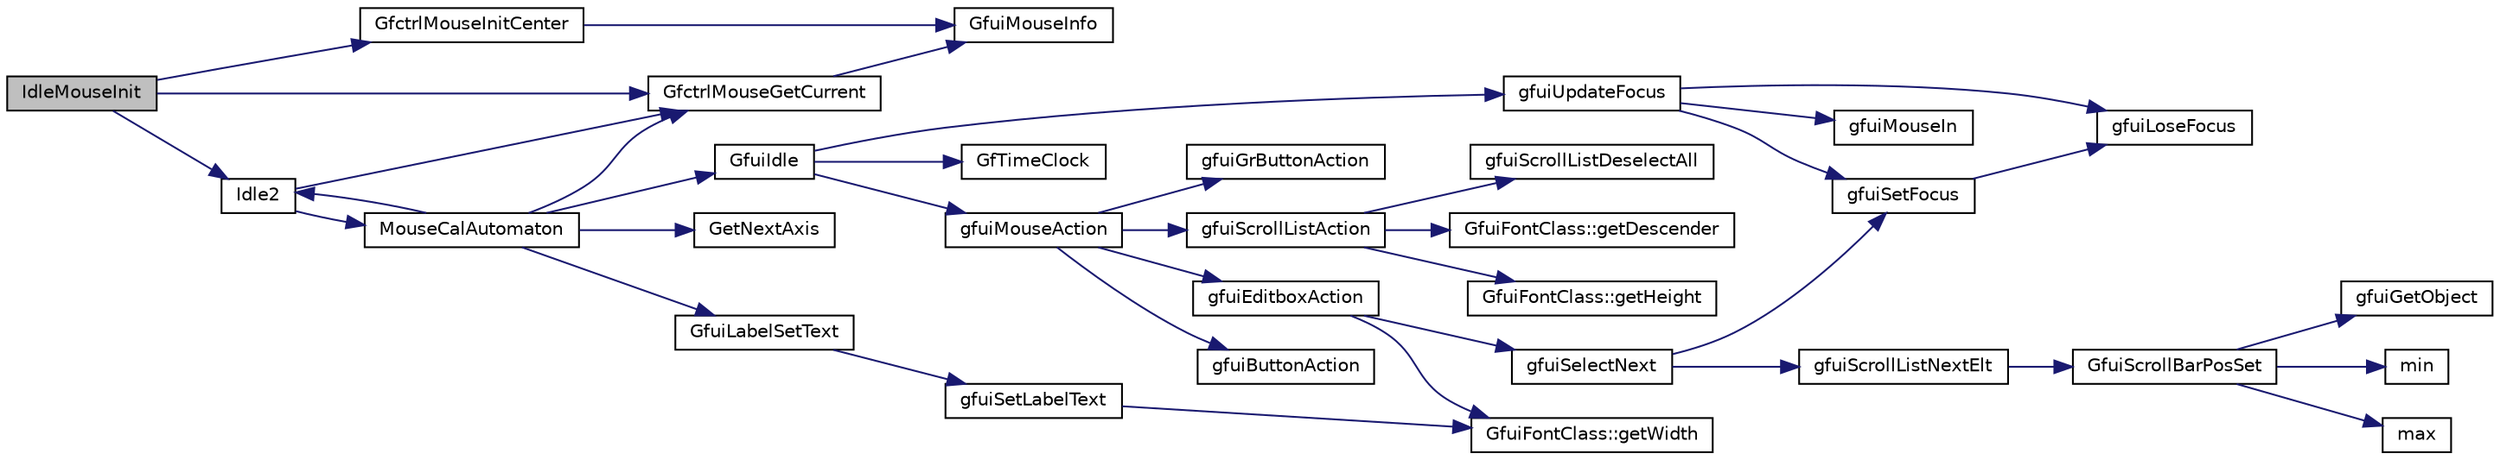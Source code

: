 digraph "IdleMouseInit"
{
  edge [fontname="Helvetica",fontsize="10",labelfontname="Helvetica",labelfontsize="10"];
  node [fontname="Helvetica",fontsize="10",shape=record];
  rankdir="LR";
  Node1 [label="IdleMouseInit",height=0.2,width=0.4,color="black", fillcolor="grey75", style="filled", fontcolor="black"];
  Node1 -> Node2 [color="midnightblue",fontsize="10",style="solid",fontname="Helvetica"];
  Node2 [label="GfctrlMouseGetCurrent",height=0.2,width=0.4,color="black", fillcolor="white", style="filled",URL="$group__ctrl.html#ga1d62005829c884e380b1ee201239ddc6",tooltip="Get the mouse current values. "];
  Node2 -> Node3 [color="midnightblue",fontsize="10",style="solid",fontname="Helvetica"];
  Node3 [label="GfuiMouseInfo",height=0.2,width=0.4,color="black", fillcolor="white", style="filled",URL="$group__gui.html#ga742f49d4d38c9d557fac937240f6ee75",tooltip="Get the mouse information (position and buttons) "];
  Node1 -> Node4 [color="midnightblue",fontsize="10",style="solid",fontname="Helvetica"];
  Node4 [label="GfctrlMouseInitCenter",height=0.2,width=0.4,color="black", fillcolor="white", style="filled",URL="$group__ctrl.html#gad5a55fde0e50ffa232a202ec252eaf66",tooltip="Get the reference position. "];
  Node4 -> Node3 [color="midnightblue",fontsize="10",style="solid",fontname="Helvetica"];
  Node1 -> Node5 [color="midnightblue",fontsize="10",style="solid",fontname="Helvetica"];
  Node5 [label="Idle2",height=0.2,width=0.4,color="black", fillcolor="white", style="filled",URL="$mouseconfig_8cpp.html#ac61d44ce92cd092f4eb4c334106e7ade"];
  Node5 -> Node2 [color="midnightblue",fontsize="10",style="solid",fontname="Helvetica"];
  Node5 -> Node6 [color="midnightblue",fontsize="10",style="solid",fontname="Helvetica"];
  Node6 [label="MouseCalAutomaton",height=0.2,width=0.4,color="black", fillcolor="white", style="filled",URL="$mouseconfig_8cpp.html#adc1fad5a7fd42ef5f453f0f618acc96a"];
  Node6 -> Node2 [color="midnightblue",fontsize="10",style="solid",fontname="Helvetica"];
  Node6 -> Node7 [color="midnightblue",fontsize="10",style="solid",fontname="Helvetica"];
  Node7 [label="GetNextAxis",height=0.2,width=0.4,color="black", fillcolor="white", style="filled",URL="$mouseconfig_8cpp.html#a9458515be7e07e6f5482f23b143186ab"];
  Node6 -> Node8 [color="midnightblue",fontsize="10",style="solid",fontname="Helvetica"];
  Node8 [label="GfuiLabelSetText",height=0.2,width=0.4,color="black", fillcolor="white", style="filled",URL="$group__gui.html#ga14f9a31e80f932a65f5bee3dec5a74af",tooltip="Change the text of a label. "];
  Node8 -> Node9 [color="midnightblue",fontsize="10",style="solid",fontname="Helvetica"];
  Node9 [label="gfuiSetLabelText",height=0.2,width=0.4,color="black", fillcolor="white", style="filled",URL="$guilabel_8cpp.html#aa1397d5315db5e38136962ab4f9a715b"];
  Node9 -> Node10 [color="midnightblue",fontsize="10",style="solid",fontname="Helvetica"];
  Node10 [label="GfuiFontClass::getWidth",height=0.2,width=0.4,color="black", fillcolor="white", style="filled",URL="$class_gfui_font_class.html#a96fb79e144b166ac018613a77795b7d0"];
  Node6 -> Node5 [color="midnightblue",fontsize="10",style="solid",fontname="Helvetica"];
  Node6 -> Node11 [color="midnightblue",fontsize="10",style="solid",fontname="Helvetica"];
  Node11 [label="GfuiIdle",height=0.2,width=0.4,color="black", fillcolor="white", style="filled",URL="$group__gui.html#ga37075d79253ce8fdfeb115c187cd1108",tooltip="Idle function for the GUI to be called during Idle loop of glut. "];
  Node11 -> Node12 [color="midnightblue",fontsize="10",style="solid",fontname="Helvetica"];
  Node12 [label="GfTimeClock",height=0.2,width=0.4,color="black", fillcolor="white", style="filled",URL="$os_8cpp.html#aa735d1d80d0c5f9b180b077193f32c3b",tooltip="Get the time in seconds. "];
  Node11 -> Node13 [color="midnightblue",fontsize="10",style="solid",fontname="Helvetica"];
  Node13 [label="gfuiUpdateFocus",height=0.2,width=0.4,color="black", fillcolor="white", style="filled",URL="$gui_8h.html#ad0ee648d27adf739342e6f8c351d535c"];
  Node13 -> Node14 [color="midnightblue",fontsize="10",style="solid",fontname="Helvetica"];
  Node14 [label="gfuiMouseIn",height=0.2,width=0.4,color="black", fillcolor="white", style="filled",URL="$guiobject_8cpp.html#ad50c175636e40eea115ee1a2eed30f27"];
  Node13 -> Node15 [color="midnightblue",fontsize="10",style="solid",fontname="Helvetica"];
  Node15 [label="gfuiLoseFocus",height=0.2,width=0.4,color="black", fillcolor="white", style="filled",URL="$guiobject_8cpp.html#aa0d7dd7b8f3d0a46e8ab2dbf065a4883"];
  Node13 -> Node16 [color="midnightblue",fontsize="10",style="solid",fontname="Helvetica"];
  Node16 [label="gfuiSetFocus",height=0.2,width=0.4,color="black", fillcolor="white", style="filled",URL="$guiobject_8cpp.html#ac468a6961dd70cef1876c627cd49d848"];
  Node16 -> Node15 [color="midnightblue",fontsize="10",style="solid",fontname="Helvetica"];
  Node11 -> Node17 [color="midnightblue",fontsize="10",style="solid",fontname="Helvetica"];
  Node17 [label="gfuiMouseAction",height=0.2,width=0.4,color="black", fillcolor="white", style="filled",URL="$gui_8h.html#a5de9cfcd87c95cb51a4c11ba331dff32"];
  Node17 -> Node18 [color="midnightblue",fontsize="10",style="solid",fontname="Helvetica"];
  Node18 [label="gfuiButtonAction",height=0.2,width=0.4,color="black", fillcolor="white", style="filled",URL="$gui_8h.html#acbff699f340f518cee9cf0a46ef04d9a"];
  Node17 -> Node19 [color="midnightblue",fontsize="10",style="solid",fontname="Helvetica"];
  Node19 [label="gfuiGrButtonAction",height=0.2,width=0.4,color="black", fillcolor="white", style="filled",URL="$gui_8h.html#afcc1260e1bb0c7c027f60bb59391c10f"];
  Node17 -> Node20 [color="midnightblue",fontsize="10",style="solid",fontname="Helvetica"];
  Node20 [label="gfuiScrollListAction",height=0.2,width=0.4,color="black", fillcolor="white", style="filled",URL="$gui_8h.html#a89189f7001b7f5ab6267b81818e7a1f9"];
  Node20 -> Node21 [color="midnightblue",fontsize="10",style="solid",fontname="Helvetica"];
  Node21 [label="gfuiScrollListDeselectAll",height=0.2,width=0.4,color="black", fillcolor="white", style="filled",URL="$guiscrollist_8cpp.html#a09c0bf5b926f461ecef2ab224d8ceedf"];
  Node20 -> Node22 [color="midnightblue",fontsize="10",style="solid",fontname="Helvetica"];
  Node22 [label="GfuiFontClass::getDescender",height=0.2,width=0.4,color="black", fillcolor="white", style="filled",URL="$class_gfui_font_class.html#a9285866cfaa26f2db416dec244ede542"];
  Node20 -> Node23 [color="midnightblue",fontsize="10",style="solid",fontname="Helvetica"];
  Node23 [label="GfuiFontClass::getHeight",height=0.2,width=0.4,color="black", fillcolor="white", style="filled",URL="$class_gfui_font_class.html#af7a8622b16d9d8321fa6bcf5a23352a9"];
  Node17 -> Node24 [color="midnightblue",fontsize="10",style="solid",fontname="Helvetica"];
  Node24 [label="gfuiEditboxAction",height=0.2,width=0.4,color="black", fillcolor="white", style="filled",URL="$gui_8h.html#a595507a7cb5f4a9bb07c6032ffeca39c"];
  Node24 -> Node25 [color="midnightblue",fontsize="10",style="solid",fontname="Helvetica"];
  Node25 [label="gfuiSelectNext",height=0.2,width=0.4,color="black", fillcolor="white", style="filled",URL="$gui_8h.html#a7a6da8d971b522d762eecf0081c42ba0"];
  Node25 -> Node26 [color="midnightblue",fontsize="10",style="solid",fontname="Helvetica"];
  Node26 [label="gfuiScrollListNextElt",height=0.2,width=0.4,color="black", fillcolor="white", style="filled",URL="$gui_8h.html#a079d5ab4acd51aed89531b606b964645"];
  Node26 -> Node27 [color="midnightblue",fontsize="10",style="solid",fontname="Helvetica"];
  Node27 [label="GfuiScrollBarPosSet",height=0.2,width=0.4,color="black", fillcolor="white", style="filled",URL="$group__gui.html#gaa35943b6738d7be5493fdd2f0fe80664",tooltip="Set new values for position. "];
  Node27 -> Node28 [color="midnightblue",fontsize="10",style="solid",fontname="Helvetica"];
  Node28 [label="gfuiGetObject",height=0.2,width=0.4,color="black", fillcolor="white", style="filled",URL="$gui_8h.html#a0ea204358545cb934b0d6427e49ce2a6"];
  Node27 -> Node29 [color="midnightblue",fontsize="10",style="solid",fontname="Helvetica"];
  Node29 [label="min",height=0.2,width=0.4,color="black", fillcolor="white", style="filled",URL="$_basic_8h.html#a07ea3b7c7ac18b96fd67ba3a6757ceb2"];
  Node27 -> Node30 [color="midnightblue",fontsize="10",style="solid",fontname="Helvetica"];
  Node30 [label="max",height=0.2,width=0.4,color="black", fillcolor="white", style="filled",URL="$_basic_8h.html#a5d2b2bbbf85f9a5ef76ff76cf42a4e69"];
  Node25 -> Node16 [color="midnightblue",fontsize="10",style="solid",fontname="Helvetica"];
  Node24 -> Node10 [color="midnightblue",fontsize="10",style="solid",fontname="Helvetica"];
}
